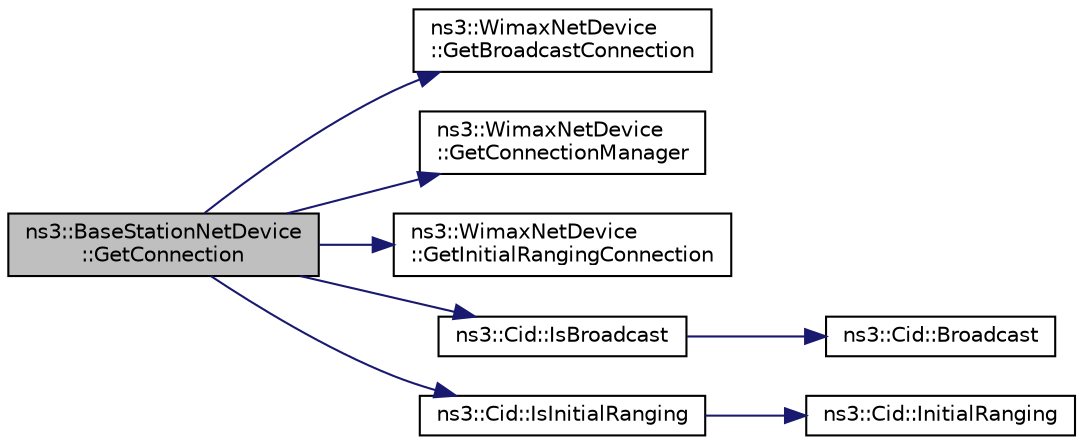 digraph "ns3::BaseStationNetDevice::GetConnection"
{
 // LATEX_PDF_SIZE
  edge [fontname="Helvetica",fontsize="10",labelfontname="Helvetica",labelfontsize="10"];
  node [fontname="Helvetica",fontsize="10",shape=record];
  rankdir="LR";
  Node1 [label="ns3::BaseStationNetDevice\l::GetConnection",height=0.2,width=0.4,color="black", fillcolor="grey75", style="filled", fontcolor="black",tooltip=" "];
  Node1 -> Node2 [color="midnightblue",fontsize="10",style="solid",fontname="Helvetica"];
  Node2 [label="ns3::WimaxNetDevice\l::GetBroadcastConnection",height=0.2,width=0.4,color="black", fillcolor="white", style="filled",URL="$classns3_1_1_wimax_net_device.html#a3d15e0998284a84d9ef45c28646e7657",tooltip="Get the broadcast connection."];
  Node1 -> Node3 [color="midnightblue",fontsize="10",style="solid",fontname="Helvetica"];
  Node3 [label="ns3::WimaxNetDevice\l::GetConnectionManager",height=0.2,width=0.4,color="black", fillcolor="white", style="filled",URL="$classns3_1_1_wimax_net_device.html#a5b1cbfce9fc6c1156810581d9d2f8dac",tooltip="Get the connection manager of the device."];
  Node1 -> Node4 [color="midnightblue",fontsize="10",style="solid",fontname="Helvetica"];
  Node4 [label="ns3::WimaxNetDevice\l::GetInitialRangingConnection",height=0.2,width=0.4,color="black", fillcolor="white", style="filled",URL="$classns3_1_1_wimax_net_device.html#a8afddce84e71d28e3545365f64d57292",tooltip="Get the initial ranging connection."];
  Node1 -> Node5 [color="midnightblue",fontsize="10",style="solid",fontname="Helvetica"];
  Node5 [label="ns3::Cid::IsBroadcast",height=0.2,width=0.4,color="black", fillcolor="white", style="filled",URL="$classns3_1_1_cid.html#ae7092127db9b7b79ef55b93e81459941",tooltip=" "];
  Node5 -> Node6 [color="midnightblue",fontsize="10",style="solid",fontname="Helvetica"];
  Node6 [label="ns3::Cid::Broadcast",height=0.2,width=0.4,color="black", fillcolor="white", style="filled",URL="$classns3_1_1_cid.html#ad0eba402a114ef864b4109a3b58c0aec",tooltip=" "];
  Node1 -> Node7 [color="midnightblue",fontsize="10",style="solid",fontname="Helvetica"];
  Node7 [label="ns3::Cid::IsInitialRanging",height=0.2,width=0.4,color="black", fillcolor="white", style="filled",URL="$classns3_1_1_cid.html#a6050597df3262e856e095e5b599c47b1",tooltip=" "];
  Node7 -> Node8 [color="midnightblue",fontsize="10",style="solid",fontname="Helvetica"];
  Node8 [label="ns3::Cid::InitialRanging",height=0.2,width=0.4,color="black", fillcolor="white", style="filled",URL="$classns3_1_1_cid.html#a5c204ab0df783c7594c764bae1611436",tooltip=" "];
}
